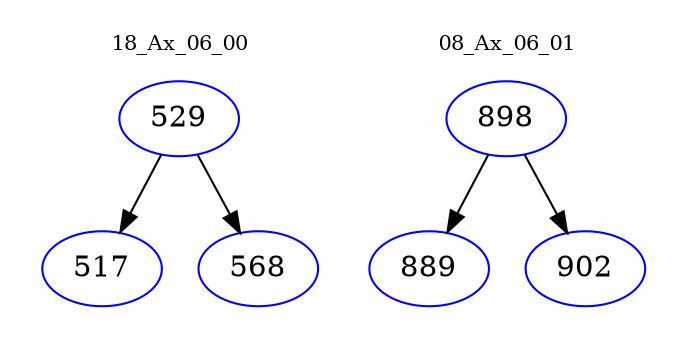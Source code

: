 digraph{
subgraph cluster_0 {
color = white
label = "18_Ax_06_00";
fontsize=10;
T0_529 [label="529", color="blue"]
T0_529 -> T0_517 [color="black"]
T0_517 [label="517", color="blue"]
T0_529 -> T0_568 [color="black"]
T0_568 [label="568", color="blue"]
}
subgraph cluster_1 {
color = white
label = "08_Ax_06_01";
fontsize=10;
T1_898 [label="898", color="blue"]
T1_898 -> T1_889 [color="black"]
T1_889 [label="889", color="blue"]
T1_898 -> T1_902 [color="black"]
T1_902 [label="902", color="blue"]
}
}
